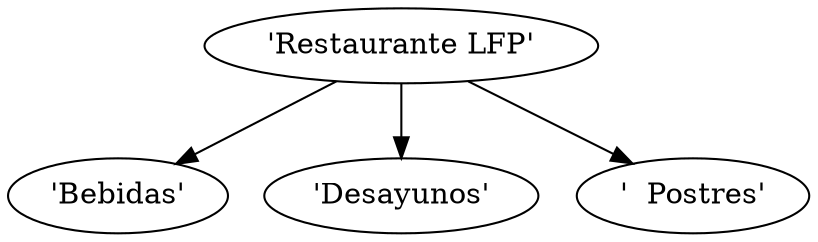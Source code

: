 digraph "Diosito imprimime el grafo" {
	rankdir=TB size="8,5"
	1 [label="'Restaurante LFP'"]
	2 [label="'Bebidas'"]
	1 -> 2
	3 [label="'Desayunos'"]
	1 -> 3
	4 [label="'  Postres'"]
	1 -> 4
}
